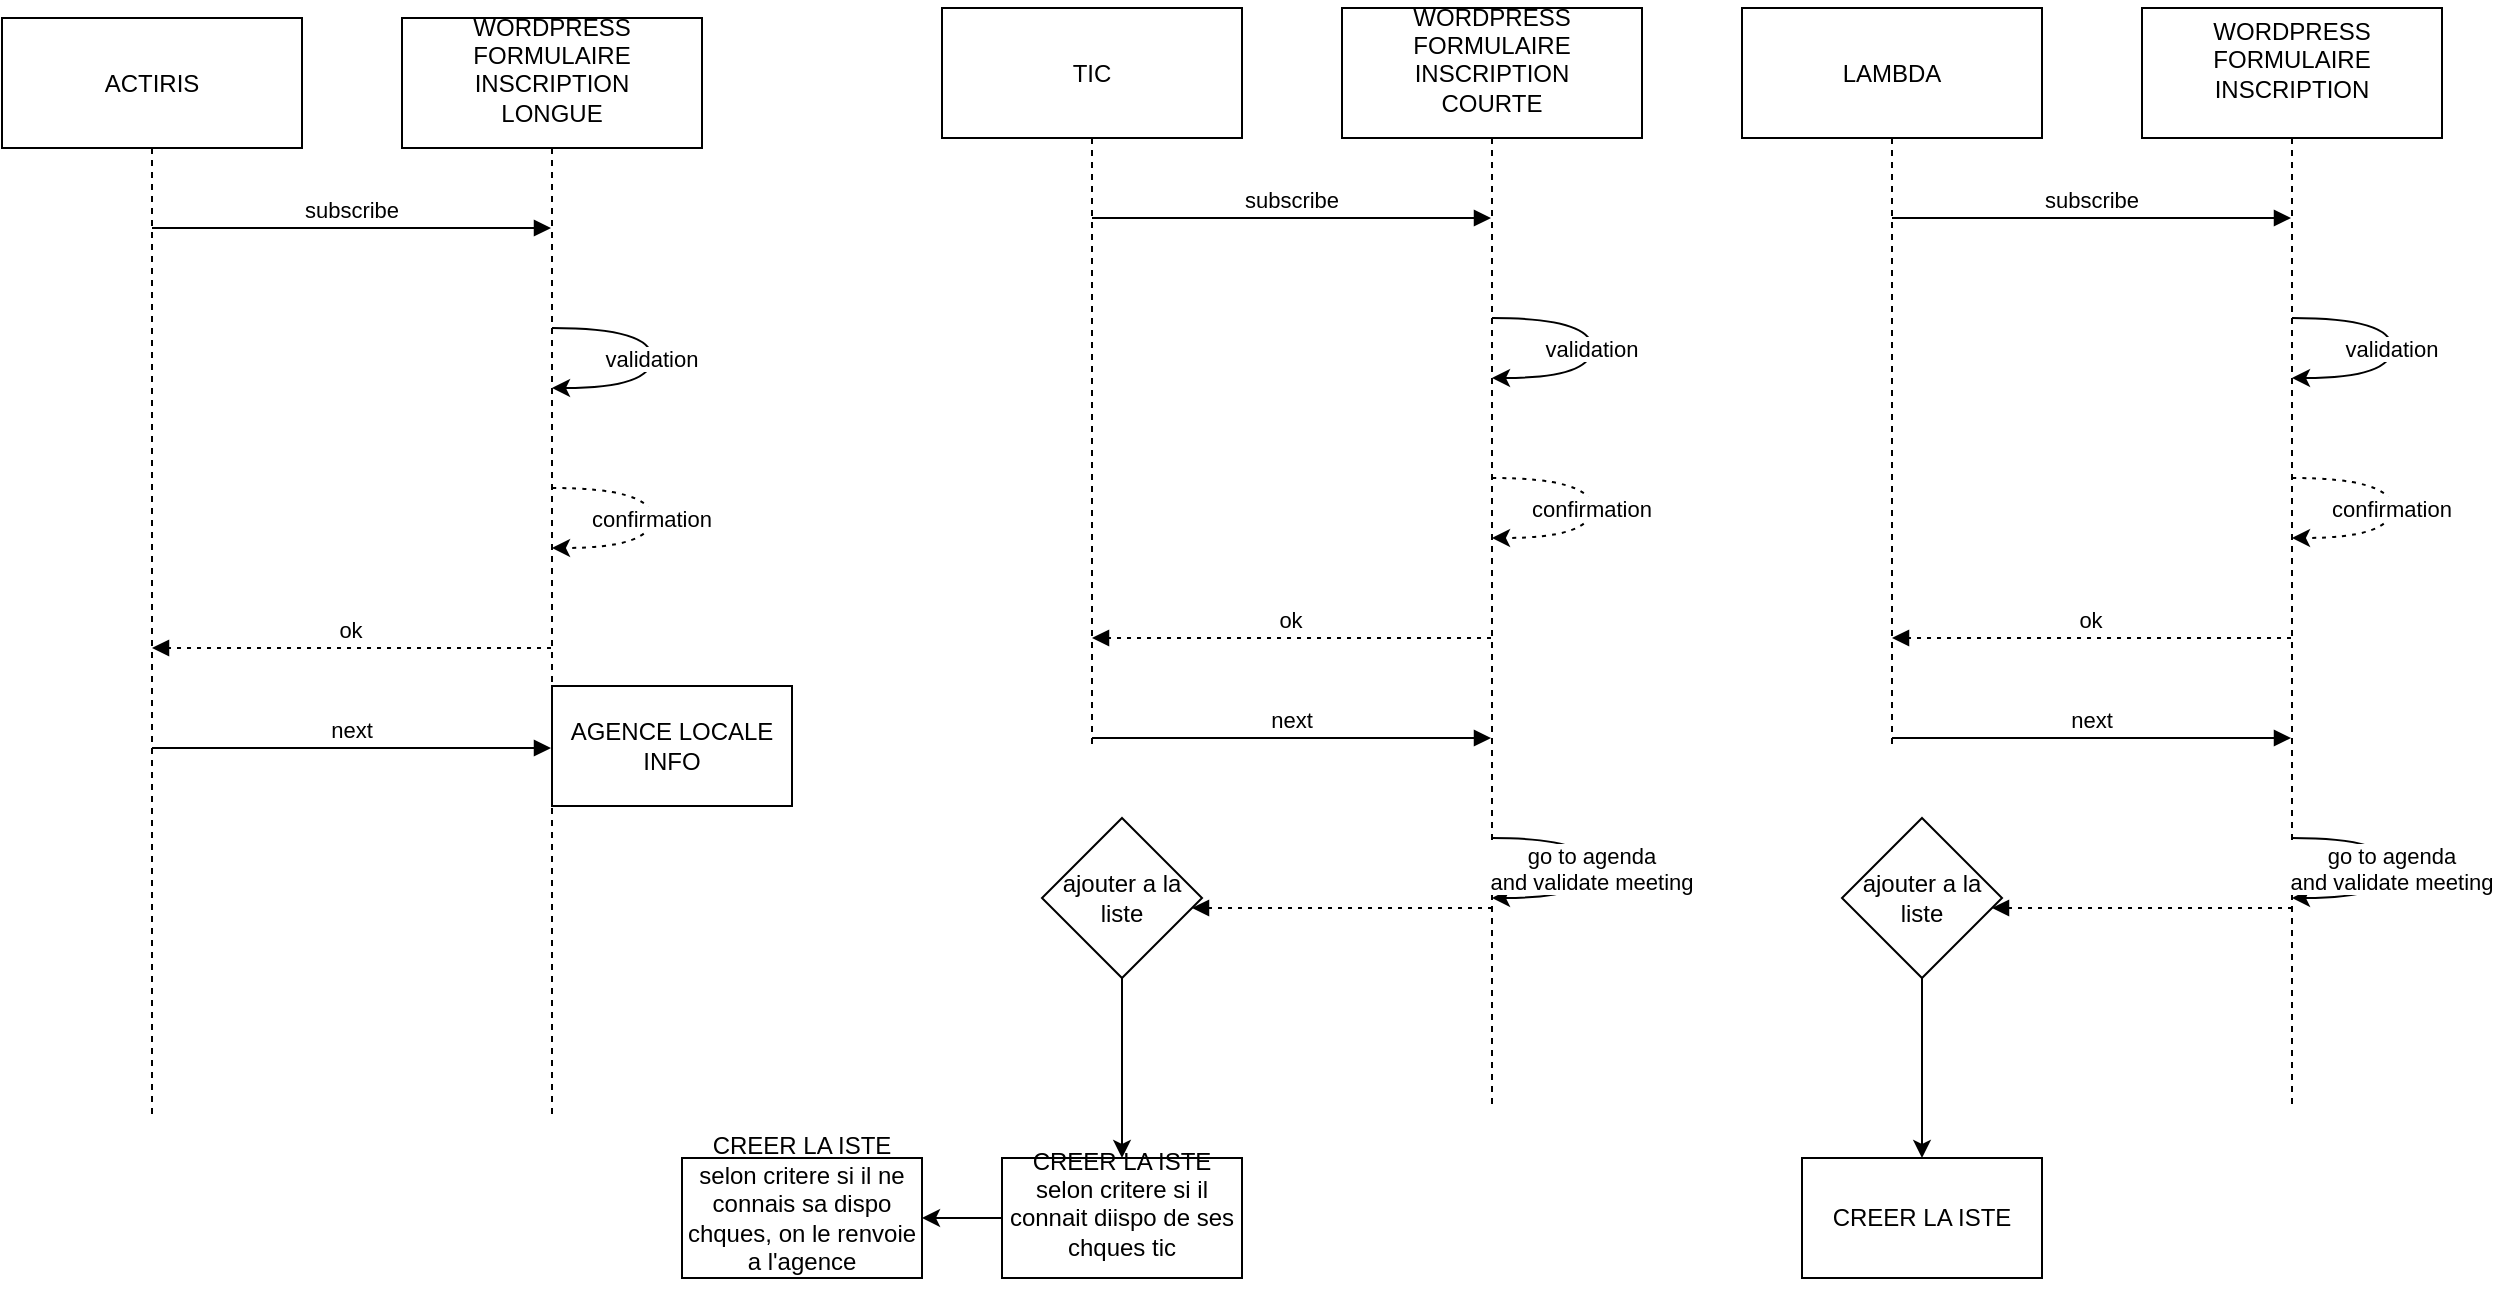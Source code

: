 <mxfile version="24.0.7" type="github">
  <diagram name="Page-1" id="ko1czbBw52IeaF3ko27d">
    <mxGraphModel dx="1272" dy="873" grid="1" gridSize="10" guides="1" tooltips="1" connect="1" arrows="1" fold="1" page="1" pageScale="1" pageWidth="1169" pageHeight="827" math="0" shadow="0">
      <root>
        <mxCell id="0" />
        <mxCell id="1" parent="0" />
        <mxCell id="ykU63rrfPqvXQfsTkInG-9" value="" style="group" vertex="1" connectable="0" parent="1">
          <mxGeometry x="10" y="10" width="350" height="550" as="geometry" />
        </mxCell>
        <mxCell id="2" value="ACTIRIS" style="shape=umlLifeline;perimeter=lifelinePerimeter;whiteSpace=wrap;container=1;dropTarget=0;collapsible=0;recursiveResize=0;outlineConnect=0;portConstraint=eastwest;newEdgeStyle={&quot;edgeStyle&quot;:&quot;elbowEdgeStyle&quot;,&quot;elbow&quot;:&quot;vertical&quot;,&quot;curved&quot;:0,&quot;rounded&quot;:0};size=65;" parent="ykU63rrfPqvXQfsTkInG-9" vertex="1">
          <mxGeometry width="150" height="550" as="geometry" />
        </mxCell>
        <mxCell id="3" value="WORDPRESS&#xa;FORMULAIRE&#xa;INSCRIPTION&#xa;LONGUE&#xa;" style="shape=umlLifeline;perimeter=lifelinePerimeter;whiteSpace=wrap;container=1;dropTarget=0;collapsible=0;recursiveResize=0;outlineConnect=0;portConstraint=eastwest;newEdgeStyle={&quot;edgeStyle&quot;:&quot;elbowEdgeStyle&quot;,&quot;elbow&quot;:&quot;vertical&quot;,&quot;curved&quot;:0,&quot;rounded&quot;:0};size=65;" parent="ykU63rrfPqvXQfsTkInG-9" vertex="1">
          <mxGeometry x="200" width="150" height="550" as="geometry" />
        </mxCell>
        <mxCell id="4" value="subscribe" style="verticalAlign=bottom;endArrow=block;edgeStyle=elbowEdgeStyle;elbow=vertical;curved=0;rounded=0;" parent="ykU63rrfPqvXQfsTkInG-9" source="2" target="3" edge="1">
          <mxGeometry relative="1" as="geometry">
            <Array as="points">
              <mxPoint x="185" y="105" />
            </Array>
          </mxGeometry>
        </mxCell>
        <mxCell id="5" value="validation" style="curved=1;" parent="ykU63rrfPqvXQfsTkInG-9" source="3" target="3" edge="1">
          <mxGeometry relative="1" as="geometry">
            <Array as="points">
              <mxPoint x="325" y="155" />
              <mxPoint x="325" y="185" />
            </Array>
          </mxGeometry>
        </mxCell>
        <mxCell id="6" value="confirmation" style="curved=1;dashed=1;dashPattern=2 3;" parent="ykU63rrfPqvXQfsTkInG-9" source="3" target="3" edge="1">
          <mxGeometry relative="1" as="geometry">
            <Array as="points">
              <mxPoint x="325" y="235" />
              <mxPoint x="325" y="265" />
            </Array>
          </mxGeometry>
        </mxCell>
        <mxCell id="7" value="ok" style="verticalAlign=bottom;endArrow=block;edgeStyle=elbowEdgeStyle;elbow=vertical;curved=0;rounded=0;dashed=1;dashPattern=2 3;" parent="ykU63rrfPqvXQfsTkInG-9" source="3" target="2" edge="1">
          <mxGeometry relative="1" as="geometry">
            <Array as="points">
              <mxPoint x="185" y="315" />
            </Array>
          </mxGeometry>
        </mxCell>
        <mxCell id="8" value="next" style="verticalAlign=bottom;endArrow=block;edgeStyle=elbowEdgeStyle;elbow=vertical;curved=0;rounded=0;" parent="ykU63rrfPqvXQfsTkInG-9" source="2" target="3" edge="1">
          <mxGeometry relative="1" as="geometry">
            <Array as="points">
              <mxPoint x="185" y="365" />
            </Array>
          </mxGeometry>
        </mxCell>
        <mxCell id="ykU63rrfPqvXQfsTkInG-20" value="&lt;div&gt;AGENCE LOCALE&lt;/div&gt;&lt;div&gt;INFO&lt;br&gt;&lt;/div&gt;" style="rounded=0;whiteSpace=wrap;html=1;" vertex="1" parent="ykU63rrfPqvXQfsTkInG-9">
          <mxGeometry x="275" y="334" width="120" height="60" as="geometry" />
        </mxCell>
        <mxCell id="ykU63rrfPqvXQfsTkInG-10" value="" style="group" vertex="1" connectable="0" parent="1">
          <mxGeometry x="480" y="5" width="350" height="560" as="geometry" />
        </mxCell>
        <mxCell id="ykU63rrfPqvXQfsTkInG-11" value="TIC" style="shape=umlLifeline;perimeter=lifelinePerimeter;whiteSpace=wrap;container=1;dropTarget=0;collapsible=0;recursiveResize=0;outlineConnect=0;portConstraint=eastwest;newEdgeStyle={&quot;edgeStyle&quot;:&quot;elbowEdgeStyle&quot;,&quot;elbow&quot;:&quot;vertical&quot;,&quot;curved&quot;:0,&quot;rounded&quot;:0};size=65;" vertex="1" parent="ykU63rrfPqvXQfsTkInG-10">
          <mxGeometry width="150" height="370" as="geometry" />
        </mxCell>
        <mxCell id="ykU63rrfPqvXQfsTkInG-12" value="WORDPRESS&#xa;FORMULAIRE&#xa;INSCRIPTION&#xa;COURTE&#xa;" style="shape=umlLifeline;perimeter=lifelinePerimeter;whiteSpace=wrap;container=1;dropTarget=0;collapsible=0;recursiveResize=0;outlineConnect=0;portConstraint=eastwest;newEdgeStyle={&quot;edgeStyle&quot;:&quot;elbowEdgeStyle&quot;,&quot;elbow&quot;:&quot;vertical&quot;,&quot;curved&quot;:0,&quot;rounded&quot;:0};size=65;" vertex="1" parent="ykU63rrfPqvXQfsTkInG-10">
          <mxGeometry x="200" width="150" height="550" as="geometry" />
        </mxCell>
        <mxCell id="ykU63rrfPqvXQfsTkInG-13" value="subscribe" style="verticalAlign=bottom;endArrow=block;edgeStyle=elbowEdgeStyle;elbow=vertical;curved=0;rounded=0;" edge="1" parent="ykU63rrfPqvXQfsTkInG-10" source="ykU63rrfPqvXQfsTkInG-11" target="ykU63rrfPqvXQfsTkInG-12">
          <mxGeometry relative="1" as="geometry">
            <Array as="points">
              <mxPoint x="185" y="105" />
            </Array>
          </mxGeometry>
        </mxCell>
        <mxCell id="ykU63rrfPqvXQfsTkInG-14" value="validation" style="curved=1;" edge="1" parent="ykU63rrfPqvXQfsTkInG-10" source="ykU63rrfPqvXQfsTkInG-12" target="ykU63rrfPqvXQfsTkInG-12">
          <mxGeometry relative="1" as="geometry">
            <Array as="points">
              <mxPoint x="325" y="155" />
              <mxPoint x="325" y="185" />
            </Array>
          </mxGeometry>
        </mxCell>
        <mxCell id="ykU63rrfPqvXQfsTkInG-15" value="confirmation" style="curved=1;dashed=1;dashPattern=2 3;" edge="1" parent="ykU63rrfPqvXQfsTkInG-10" source="ykU63rrfPqvXQfsTkInG-12" target="ykU63rrfPqvXQfsTkInG-12">
          <mxGeometry relative="1" as="geometry">
            <Array as="points">
              <mxPoint x="325" y="235" />
              <mxPoint x="325" y="265" />
            </Array>
          </mxGeometry>
        </mxCell>
        <mxCell id="ykU63rrfPqvXQfsTkInG-16" value="ok" style="verticalAlign=bottom;endArrow=block;edgeStyle=elbowEdgeStyle;elbow=horizontal;curved=0;rounded=0;dashed=1;dashPattern=2 3;" edge="1" parent="ykU63rrfPqvXQfsTkInG-10" source="ykU63rrfPqvXQfsTkInG-12" target="ykU63rrfPqvXQfsTkInG-11">
          <mxGeometry relative="1" as="geometry">
            <Array as="points">
              <mxPoint x="185" y="315" />
            </Array>
          </mxGeometry>
        </mxCell>
        <mxCell id="ykU63rrfPqvXQfsTkInG-17" value="next" style="verticalAlign=bottom;endArrow=block;edgeStyle=elbowEdgeStyle;elbow=vertical;curved=0;rounded=0;" edge="1" parent="ykU63rrfPqvXQfsTkInG-10" source="ykU63rrfPqvXQfsTkInG-11" target="ykU63rrfPqvXQfsTkInG-12">
          <mxGeometry relative="1" as="geometry">
            <Array as="points">
              <mxPoint x="185" y="365" />
            </Array>
          </mxGeometry>
        </mxCell>
        <mxCell id="ykU63rrfPqvXQfsTkInG-18" value="go to agenda&#xa;and validate meeting" style="curved=1;" edge="1" parent="ykU63rrfPqvXQfsTkInG-10" source="ykU63rrfPqvXQfsTkInG-12" target="ykU63rrfPqvXQfsTkInG-12">
          <mxGeometry relative="1" as="geometry">
            <Array as="points">
              <mxPoint x="325" y="415" />
              <mxPoint x="325" y="445" />
            </Array>
          </mxGeometry>
        </mxCell>
        <mxCell id="ykU63rrfPqvXQfsTkInG-21" value="" style="verticalAlign=bottom;endArrow=block;edgeStyle=elbowEdgeStyle;elbow=vertical;curved=0;rounded=0;dashed=1;dashPattern=2 3;" edge="1" parent="ykU63rrfPqvXQfsTkInG-10" target="ykU63rrfPqvXQfsTkInG-24">
          <mxGeometry relative="1" as="geometry">
            <Array as="points">
              <mxPoint x="185" y="450" />
            </Array>
            <mxPoint x="275" y="450" as="sourcePoint" />
            <mxPoint x="90" y="445" as="targetPoint" />
          </mxGeometry>
        </mxCell>
        <mxCell id="ykU63rrfPqvXQfsTkInG-24" value="ajouter a la liste" style="rhombus;whiteSpace=wrap;html=1;" vertex="1" parent="ykU63rrfPqvXQfsTkInG-10">
          <mxGeometry x="50" y="405" width="80" height="80" as="geometry" />
        </mxCell>
        <mxCell id="ykU63rrfPqvXQfsTkInG-41" value="" style="edgeStyle=orthogonalEdgeStyle;rounded=0;orthogonalLoop=1;jettySize=auto;html=1;" edge="1" parent="1" source="ykU63rrfPqvXQfsTkInG-25" target="ykU63rrfPqvXQfsTkInG-40">
          <mxGeometry relative="1" as="geometry" />
        </mxCell>
        <mxCell id="ykU63rrfPqvXQfsTkInG-25" value="&lt;div&gt;CREER LA ISTE&lt;/div&gt;&lt;div&gt;selon critere si il connait diispo de ses chques tic&lt;/div&gt;&lt;div&gt;&lt;br&gt;&lt;/div&gt;" style="whiteSpace=wrap;html=1;" vertex="1" parent="1">
          <mxGeometry x="510" y="580" width="120" height="60" as="geometry" />
        </mxCell>
        <mxCell id="ykU63rrfPqvXQfsTkInG-26" value="" style="edgeStyle=orthogonalEdgeStyle;rounded=0;orthogonalLoop=1;jettySize=auto;html=1;" edge="1" parent="1" source="ykU63rrfPqvXQfsTkInG-24" target="ykU63rrfPqvXQfsTkInG-25">
          <mxGeometry relative="1" as="geometry" />
        </mxCell>
        <mxCell id="ykU63rrfPqvXQfsTkInG-27" value="" style="group" vertex="1" connectable="0" parent="1">
          <mxGeometry x="880" y="5" width="350" height="560" as="geometry" />
        </mxCell>
        <mxCell id="ykU63rrfPqvXQfsTkInG-28" value="LAMBDA" style="shape=umlLifeline;perimeter=lifelinePerimeter;whiteSpace=wrap;container=1;dropTarget=0;collapsible=0;recursiveResize=0;outlineConnect=0;portConstraint=eastwest;newEdgeStyle={&quot;edgeStyle&quot;:&quot;elbowEdgeStyle&quot;,&quot;elbow&quot;:&quot;vertical&quot;,&quot;curved&quot;:0,&quot;rounded&quot;:0};size=65;" vertex="1" parent="ykU63rrfPqvXQfsTkInG-27">
          <mxGeometry width="150" height="370" as="geometry" />
        </mxCell>
        <mxCell id="ykU63rrfPqvXQfsTkInG-29" value="WORDPRESS&#xa;FORMULAIRE&#xa;INSCRIPTION&#xa;" style="shape=umlLifeline;perimeter=lifelinePerimeter;whiteSpace=wrap;container=1;dropTarget=0;collapsible=0;recursiveResize=0;outlineConnect=0;portConstraint=eastwest;newEdgeStyle={&quot;edgeStyle&quot;:&quot;elbowEdgeStyle&quot;,&quot;elbow&quot;:&quot;vertical&quot;,&quot;curved&quot;:0,&quot;rounded&quot;:0};size=65;" vertex="1" parent="ykU63rrfPqvXQfsTkInG-27">
          <mxGeometry x="200" width="150" height="550" as="geometry" />
        </mxCell>
        <mxCell id="ykU63rrfPqvXQfsTkInG-30" value="subscribe" style="verticalAlign=bottom;endArrow=block;edgeStyle=elbowEdgeStyle;elbow=vertical;curved=0;rounded=0;" edge="1" parent="ykU63rrfPqvXQfsTkInG-27" source="ykU63rrfPqvXQfsTkInG-28" target="ykU63rrfPqvXQfsTkInG-29">
          <mxGeometry relative="1" as="geometry">
            <Array as="points">
              <mxPoint x="185" y="105" />
            </Array>
          </mxGeometry>
        </mxCell>
        <mxCell id="ykU63rrfPqvXQfsTkInG-31" value="validation" style="curved=1;" edge="1" parent="ykU63rrfPqvXQfsTkInG-27" source="ykU63rrfPqvXQfsTkInG-29" target="ykU63rrfPqvXQfsTkInG-29">
          <mxGeometry relative="1" as="geometry">
            <Array as="points">
              <mxPoint x="325" y="155" />
              <mxPoint x="325" y="185" />
            </Array>
          </mxGeometry>
        </mxCell>
        <mxCell id="ykU63rrfPqvXQfsTkInG-32" value="confirmation" style="curved=1;dashed=1;dashPattern=2 3;" edge="1" parent="ykU63rrfPqvXQfsTkInG-27" source="ykU63rrfPqvXQfsTkInG-29" target="ykU63rrfPqvXQfsTkInG-29">
          <mxGeometry relative="1" as="geometry">
            <Array as="points">
              <mxPoint x="325" y="235" />
              <mxPoint x="325" y="265" />
            </Array>
          </mxGeometry>
        </mxCell>
        <mxCell id="ykU63rrfPqvXQfsTkInG-33" value="ok" style="verticalAlign=bottom;endArrow=block;edgeStyle=elbowEdgeStyle;elbow=horizontal;curved=0;rounded=0;dashed=1;dashPattern=2 3;" edge="1" parent="ykU63rrfPqvXQfsTkInG-27" source="ykU63rrfPqvXQfsTkInG-29" target="ykU63rrfPqvXQfsTkInG-28">
          <mxGeometry relative="1" as="geometry">
            <Array as="points">
              <mxPoint x="185" y="315" />
            </Array>
          </mxGeometry>
        </mxCell>
        <mxCell id="ykU63rrfPqvXQfsTkInG-34" value="next" style="verticalAlign=bottom;endArrow=block;edgeStyle=elbowEdgeStyle;elbow=vertical;curved=0;rounded=0;" edge="1" parent="ykU63rrfPqvXQfsTkInG-27" source="ykU63rrfPqvXQfsTkInG-28" target="ykU63rrfPqvXQfsTkInG-29">
          <mxGeometry relative="1" as="geometry">
            <Array as="points">
              <mxPoint x="185" y="365" />
            </Array>
          </mxGeometry>
        </mxCell>
        <mxCell id="ykU63rrfPqvXQfsTkInG-35" value="go to agenda&#xa;and validate meeting" style="curved=1;" edge="1" parent="ykU63rrfPqvXQfsTkInG-27" source="ykU63rrfPqvXQfsTkInG-29" target="ykU63rrfPqvXQfsTkInG-29">
          <mxGeometry relative="1" as="geometry">
            <Array as="points">
              <mxPoint x="325" y="415" />
              <mxPoint x="325" y="445" />
            </Array>
          </mxGeometry>
        </mxCell>
        <mxCell id="ykU63rrfPqvXQfsTkInG-36" value="" style="verticalAlign=bottom;endArrow=block;edgeStyle=elbowEdgeStyle;elbow=vertical;curved=0;rounded=0;dashed=1;dashPattern=2 3;" edge="1" parent="ykU63rrfPqvXQfsTkInG-27" target="ykU63rrfPqvXQfsTkInG-37">
          <mxGeometry relative="1" as="geometry">
            <Array as="points">
              <mxPoint x="185" y="450" />
            </Array>
            <mxPoint x="275" y="450" as="sourcePoint" />
            <mxPoint x="90" y="445" as="targetPoint" />
          </mxGeometry>
        </mxCell>
        <mxCell id="ykU63rrfPqvXQfsTkInG-37" value="ajouter a la liste" style="rhombus;whiteSpace=wrap;html=1;" vertex="1" parent="ykU63rrfPqvXQfsTkInG-27">
          <mxGeometry x="50" y="405" width="80" height="80" as="geometry" />
        </mxCell>
        <mxCell id="ykU63rrfPqvXQfsTkInG-38" value="CREER LA ISTE" style="whiteSpace=wrap;html=1;" vertex="1" parent="1">
          <mxGeometry x="910" y="580" width="120" height="60" as="geometry" />
        </mxCell>
        <mxCell id="ykU63rrfPqvXQfsTkInG-39" value="" style="edgeStyle=orthogonalEdgeStyle;rounded=0;orthogonalLoop=1;jettySize=auto;html=1;" edge="1" parent="1" source="ykU63rrfPqvXQfsTkInG-37" target="ykU63rrfPqvXQfsTkInG-38">
          <mxGeometry relative="1" as="geometry" />
        </mxCell>
        <mxCell id="ykU63rrfPqvXQfsTkInG-40" value="&lt;div&gt;CREER LA ISTE&lt;/div&gt;&lt;div&gt;selon critere si il ne connais sa dispo chques, on le renvoie a l&#39;agence&lt;br&gt;&lt;/div&gt;&lt;div&gt;&lt;br&gt;&lt;/div&gt;" style="whiteSpace=wrap;html=1;" vertex="1" parent="1">
          <mxGeometry x="350" y="580" width="120" height="60" as="geometry" />
        </mxCell>
      </root>
    </mxGraphModel>
  </diagram>
</mxfile>
